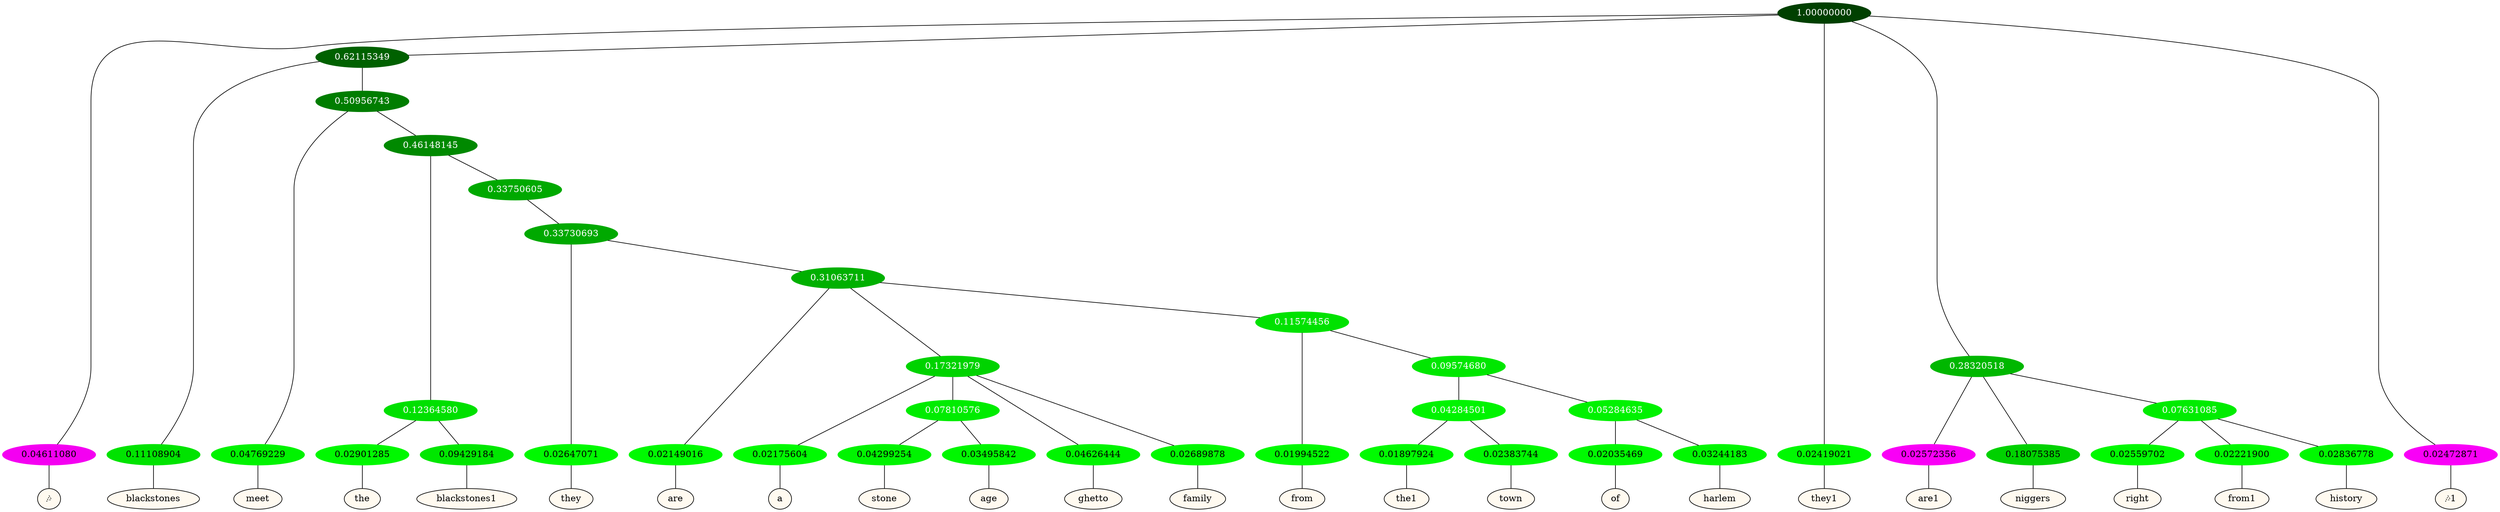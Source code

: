 graph {
	node [format=png height=0.15 nodesep=0.001 ordering=out overlap=prism overlap_scaling=0.01 ranksep=0.001 ratio=0.2 style=filled width=0.15]
	{
		rank=same
		a_w_1 [label="🎶" color=black fillcolor=floralwhite style="filled,solid"]
		a_w_6 [label=blackstones color=black fillcolor=floralwhite style="filled,solid"]
		a_w_11 [label=meet color=black fillcolor=floralwhite style="filled,solid"]
		a_w_18 [label=the color=black fillcolor=floralwhite style="filled,solid"]
		a_w_19 [label=blackstones1 color=black fillcolor=floralwhite style="filled,solid"]
		a_w_21 [label=they color=black fillcolor=floralwhite style="filled,solid"]
		a_w_23 [label=are color=black fillcolor=floralwhite style="filled,solid"]
		a_w_26 [label=a color=black fillcolor=floralwhite style="filled,solid"]
		a_w_32 [label=stone color=black fillcolor=floralwhite style="filled,solid"]
		a_w_33 [label=age color=black fillcolor=floralwhite style="filled,solid"]
		a_w_28 [label=ghetto color=black fillcolor=floralwhite style="filled,solid"]
		a_w_29 [label=family color=black fillcolor=floralwhite style="filled,solid"]
		a_w_30 [label=from color=black fillcolor=floralwhite style="filled,solid"]
		a_w_36 [label=the1 color=black fillcolor=floralwhite style="filled,solid"]
		a_w_37 [label=town color=black fillcolor=floralwhite style="filled,solid"]
		a_w_38 [label=of color=black fillcolor=floralwhite style="filled,solid"]
		a_w_39 [label=harlem color=black fillcolor=floralwhite style="filled,solid"]
		a_w_3 [label=they1 color=black fillcolor=floralwhite style="filled,solid"]
		a_w_8 [label=are1 color=black fillcolor=floralwhite style="filled,solid"]
		a_w_9 [label=niggers color=black fillcolor=floralwhite style="filled,solid"]
		a_w_13 [label=right color=black fillcolor=floralwhite style="filled,solid"]
		a_w_14 [label=from1 color=black fillcolor=floralwhite style="filled,solid"]
		a_w_15 [label=history color=black fillcolor=floralwhite style="filled,solid"]
		a_w_5 [label="🎶1" color=black fillcolor=floralwhite style="filled,solid"]
	}
	a_n_1 -- a_w_1
	a_n_6 -- a_w_6
	a_n_11 -- a_w_11
	a_n_18 -- a_w_18
	a_n_19 -- a_w_19
	a_n_21 -- a_w_21
	a_n_23 -- a_w_23
	a_n_26 -- a_w_26
	a_n_32 -- a_w_32
	a_n_33 -- a_w_33
	a_n_28 -- a_w_28
	a_n_29 -- a_w_29
	a_n_30 -- a_w_30
	a_n_36 -- a_w_36
	a_n_37 -- a_w_37
	a_n_38 -- a_w_38
	a_n_39 -- a_w_39
	a_n_3 -- a_w_3
	a_n_8 -- a_w_8
	a_n_9 -- a_w_9
	a_n_13 -- a_w_13
	a_n_14 -- a_w_14
	a_n_15 -- a_w_15
	a_n_5 -- a_w_5
	{
		rank=same
		a_n_1 [label=0.04611080 color="0.835 1.000 0.954" fontcolor=black]
		a_n_6 [label=0.11108904 color="0.334 1.000 0.889" fontcolor=black]
		a_n_11 [label=0.04769229 color="0.334 1.000 0.952" fontcolor=black]
		a_n_18 [label=0.02901285 color="0.334 1.000 0.971" fontcolor=black]
		a_n_19 [label=0.09429184 color="0.334 1.000 0.906" fontcolor=black]
		a_n_21 [label=0.02647071 color="0.334 1.000 0.974" fontcolor=black]
		a_n_23 [label=0.02149016 color="0.334 1.000 0.979" fontcolor=black]
		a_n_26 [label=0.02175604 color="0.334 1.000 0.978" fontcolor=black]
		a_n_32 [label=0.04299254 color="0.334 1.000 0.957" fontcolor=black]
		a_n_33 [label=0.03495842 color="0.334 1.000 0.965" fontcolor=black]
		a_n_28 [label=0.04626444 color="0.334 1.000 0.954" fontcolor=black]
		a_n_29 [label=0.02689878 color="0.334 1.000 0.973" fontcolor=black]
		a_n_30 [label=0.01994522 color="0.334 1.000 0.980" fontcolor=black]
		a_n_36 [label=0.01897924 color="0.334 1.000 0.981" fontcolor=black]
		a_n_37 [label=0.02383744 color="0.334 1.000 0.976" fontcolor=black]
		a_n_38 [label=0.02035469 color="0.334 1.000 0.980" fontcolor=black]
		a_n_39 [label=0.03244183 color="0.334 1.000 0.968" fontcolor=black]
		a_n_3 [label=0.02419021 color="0.334 1.000 0.976" fontcolor=black]
		a_n_8 [label=0.02572356 color="0.835 1.000 0.974" fontcolor=black]
		a_n_9 [label=0.18075385 color="0.334 1.000 0.819" fontcolor=black]
		a_n_13 [label=0.02559702 color="0.334 1.000 0.974" fontcolor=black]
		a_n_14 [label=0.02221900 color="0.334 1.000 0.978" fontcolor=black]
		a_n_15 [label=0.02836778 color="0.334 1.000 0.972" fontcolor=black]
		a_n_5 [label=0.02472871 color="0.835 1.000 0.975" fontcolor=black]
	}
	a_n_0 [label=1.00000000 color="0.334 1.000 0.250" fontcolor=grey99]
	a_n_0 -- a_n_1
	a_n_2 [label=0.62115349 color="0.334 1.000 0.379" fontcolor=grey99]
	a_n_0 -- a_n_2
	a_n_0 -- a_n_3
	a_n_4 [label=0.28320518 color="0.334 1.000 0.717" fontcolor=grey99]
	a_n_0 -- a_n_4
	a_n_0 -- a_n_5
	a_n_2 -- a_n_6
	a_n_7 [label=0.50956743 color="0.334 1.000 0.490" fontcolor=grey99]
	a_n_2 -- a_n_7
	a_n_4 -- a_n_8
	a_n_4 -- a_n_9
	a_n_10 [label=0.07631085 color="0.334 1.000 0.924" fontcolor=grey99]
	a_n_4 -- a_n_10
	a_n_7 -- a_n_11
	a_n_12 [label=0.46148145 color="0.334 1.000 0.539" fontcolor=grey99]
	a_n_7 -- a_n_12
	a_n_10 -- a_n_13
	a_n_10 -- a_n_14
	a_n_10 -- a_n_15
	a_n_16 [label=0.12364580 color="0.334 1.000 0.876" fontcolor=grey99]
	a_n_12 -- a_n_16
	a_n_17 [label=0.33750605 color="0.334 1.000 0.662" fontcolor=grey99]
	a_n_12 -- a_n_17
	a_n_16 -- a_n_18
	a_n_16 -- a_n_19
	a_n_20 [label=0.33730693 color="0.334 1.000 0.663" fontcolor=grey99]
	a_n_17 -- a_n_20
	a_n_20 -- a_n_21
	a_n_22 [label=0.31063711 color="0.334 1.000 0.689" fontcolor=grey99]
	a_n_20 -- a_n_22
	a_n_22 -- a_n_23
	a_n_24 [label=0.17321979 color="0.334 1.000 0.827" fontcolor=grey99]
	a_n_22 -- a_n_24
	a_n_25 [label=0.11574456 color="0.334 1.000 0.884" fontcolor=grey99]
	a_n_22 -- a_n_25
	a_n_24 -- a_n_26
	a_n_27 [label=0.07810576 color="0.334 1.000 0.922" fontcolor=grey99]
	a_n_24 -- a_n_27
	a_n_24 -- a_n_28
	a_n_24 -- a_n_29
	a_n_25 -- a_n_30
	a_n_31 [label=0.09574680 color="0.334 1.000 0.904" fontcolor=grey99]
	a_n_25 -- a_n_31
	a_n_27 -- a_n_32
	a_n_27 -- a_n_33
	a_n_34 [label=0.04284501 color="0.334 1.000 0.957" fontcolor=grey99]
	a_n_31 -- a_n_34
	a_n_35 [label=0.05284635 color="0.334 1.000 0.947" fontcolor=grey99]
	a_n_31 -- a_n_35
	a_n_34 -- a_n_36
	a_n_34 -- a_n_37
	a_n_35 -- a_n_38
	a_n_35 -- a_n_39
}
